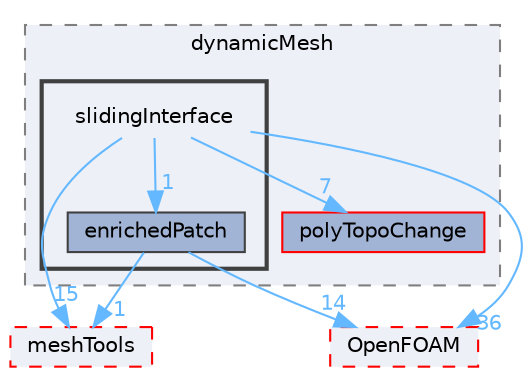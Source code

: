 digraph "src/dynamicMesh/slidingInterface"
{
 // LATEX_PDF_SIZE
  bgcolor="transparent";
  edge [fontname=Helvetica,fontsize=10,labelfontname=Helvetica,labelfontsize=10];
  node [fontname=Helvetica,fontsize=10,shape=box,height=0.2,width=0.4];
  compound=true
  subgraph clusterdir_63742796c427c97a292c80f7db71da36 {
    graph [ bgcolor="#edf0f7", pencolor="grey50", label="dynamicMesh", fontname=Helvetica,fontsize=10 style="filled,dashed", URL="dir_63742796c427c97a292c80f7db71da36.html",tooltip=""]
  dir_1dcc9f8d039401a5088c21c8f851d182 [label="polyTopoChange", fillcolor="#a2b4d6", color="red", style="filled", URL="dir_1dcc9f8d039401a5088c21c8f851d182.html",tooltip=""];
  subgraph clusterdir_1d2f54cf14ad69ed11cf68cc98710746 {
    graph [ bgcolor="#edf0f7", pencolor="grey25", label="", fontname=Helvetica,fontsize=10 style="filled,bold", URL="dir_1d2f54cf14ad69ed11cf68cc98710746.html",tooltip=""]
    dir_1d2f54cf14ad69ed11cf68cc98710746 [shape=plaintext, label="slidingInterface"];
  dir_b32e6e72b9a64d0bdeec1bd6eeeaf2e1 [label="enrichedPatch", fillcolor="#a2b4d6", color="grey25", style="filled", URL="dir_b32e6e72b9a64d0bdeec1bd6eeeaf2e1.html",tooltip=""];
  }
  }
  dir_ae30ad0bef50cf391b24c614251bb9fd [label="meshTools", fillcolor="#edf0f7", color="red", style="filled,dashed", URL="dir_ae30ad0bef50cf391b24c614251bb9fd.html",tooltip=""];
  dir_c5473ff19b20e6ec4dfe5c310b3778a8 [label="OpenFOAM", fillcolor="#edf0f7", color="red", style="filled,dashed", URL="dir_c5473ff19b20e6ec4dfe5c310b3778a8.html",tooltip=""];
  dir_1d2f54cf14ad69ed11cf68cc98710746->dir_1dcc9f8d039401a5088c21c8f851d182 [headlabel="7", labeldistance=1.5 headhref="dir_003585_002997.html" href="dir_003585_002997.html" color="steelblue1" fontcolor="steelblue1"];
  dir_1d2f54cf14ad69ed11cf68cc98710746->dir_ae30ad0bef50cf391b24c614251bb9fd [headlabel="15", labeldistance=1.5 headhref="dir_003585_002382.html" href="dir_003585_002382.html" color="steelblue1" fontcolor="steelblue1"];
  dir_1d2f54cf14ad69ed11cf68cc98710746->dir_b32e6e72b9a64d0bdeec1bd6eeeaf2e1 [headlabel="1", labeldistance=1.5 headhref="dir_003585_001155.html" href="dir_003585_001155.html" color="steelblue1" fontcolor="steelblue1"];
  dir_1d2f54cf14ad69ed11cf68cc98710746->dir_c5473ff19b20e6ec4dfe5c310b3778a8 [headlabel="36", labeldistance=1.5 headhref="dir_003585_002695.html" href="dir_003585_002695.html" color="steelblue1" fontcolor="steelblue1"];
  dir_b32e6e72b9a64d0bdeec1bd6eeeaf2e1->dir_ae30ad0bef50cf391b24c614251bb9fd [headlabel="1", labeldistance=1.5 headhref="dir_001155_002382.html" href="dir_001155_002382.html" color="steelblue1" fontcolor="steelblue1"];
  dir_b32e6e72b9a64d0bdeec1bd6eeeaf2e1->dir_c5473ff19b20e6ec4dfe5c310b3778a8 [headlabel="14", labeldistance=1.5 headhref="dir_001155_002695.html" href="dir_001155_002695.html" color="steelblue1" fontcolor="steelblue1"];
}

